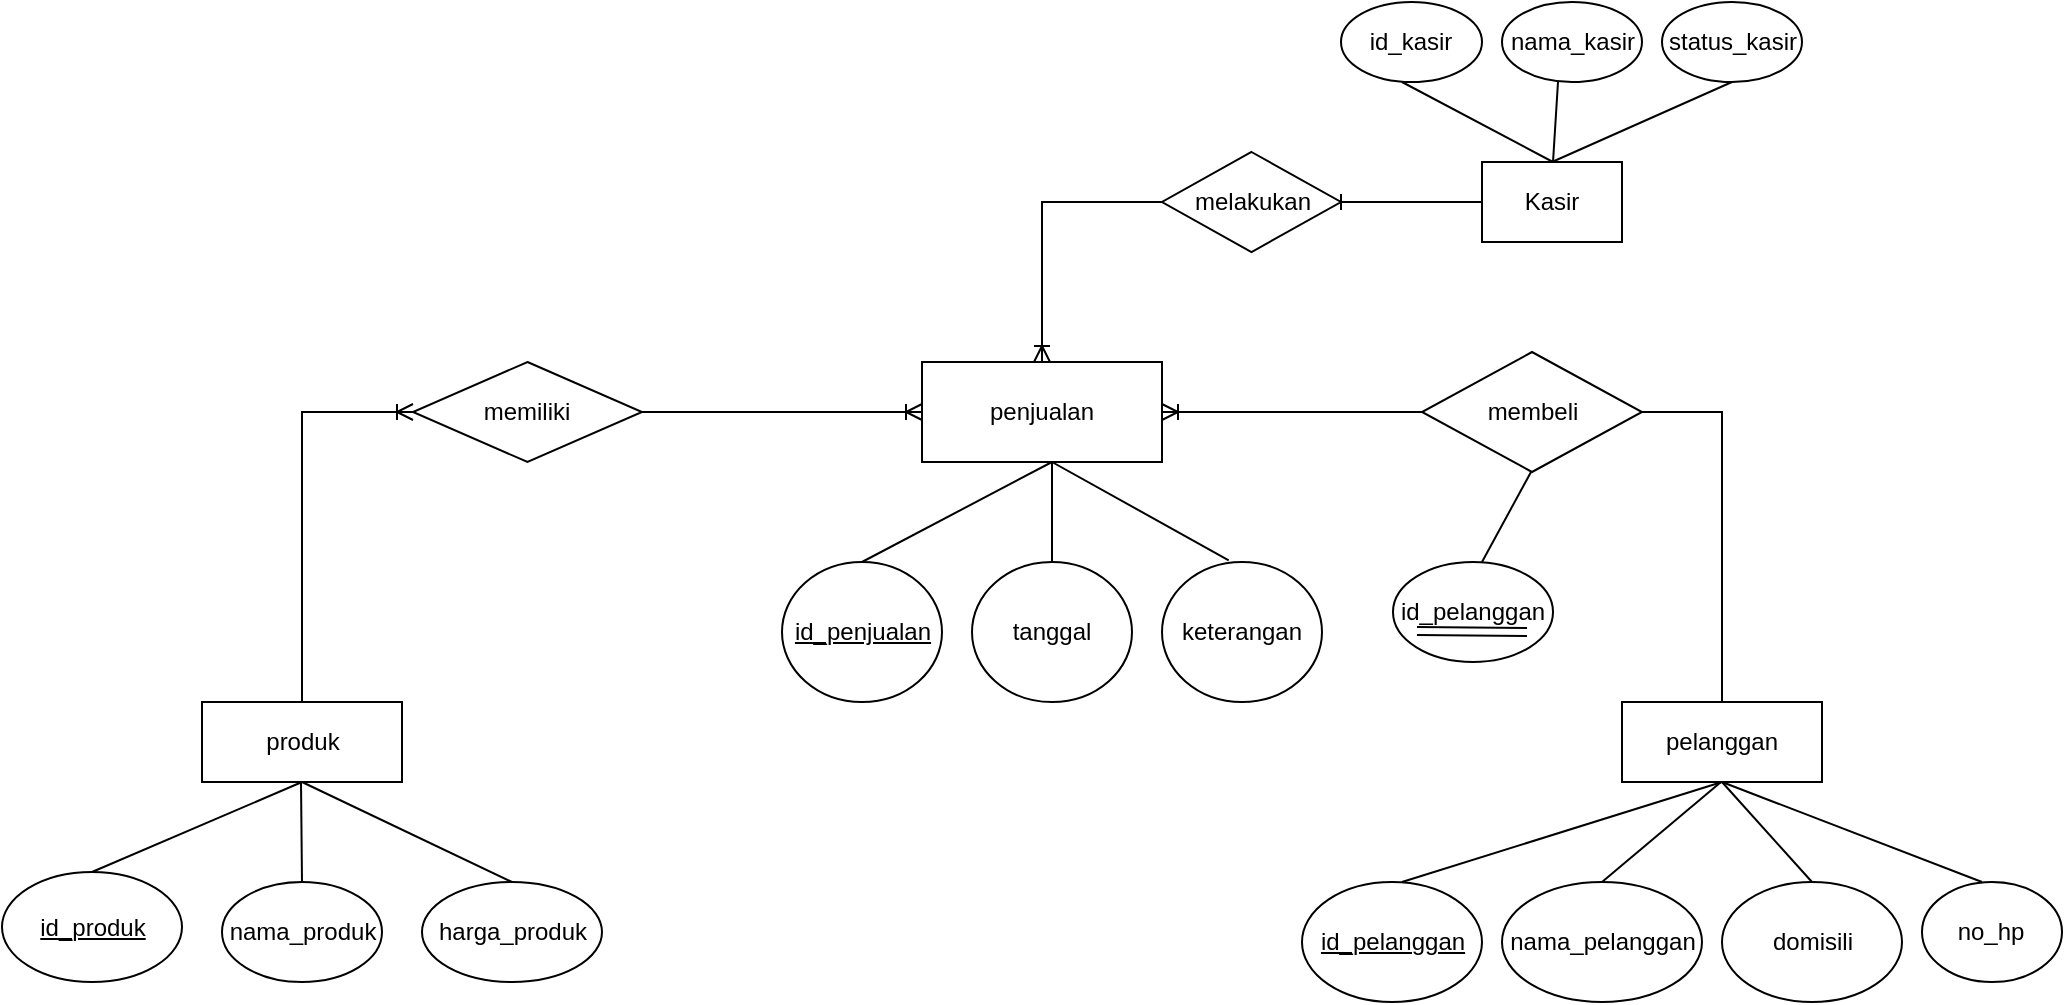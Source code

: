 <mxfile version="17.1.5" type="github">
  <diagram id="R2lEEEUBdFMjLlhIrx00" name="Page-1">
    <mxGraphModel dx="1718" dy="482" grid="1" gridSize="10" guides="1" tooltips="1" connect="1" arrows="1" fold="1" page="1" pageScale="1" pageWidth="850" pageHeight="1100" math="0" shadow="0" extFonts="Permanent Marker^https://fonts.googleapis.com/css?family=Permanent+Marker">
      <root>
        <mxCell id="0" />
        <mxCell id="1" parent="0" />
        <mxCell id="pWj3Hf8z9nEtYZWXzRSV-18" value="" style="rounded=0;whiteSpace=wrap;html=1;pointerEvents=0;fontFamily=Helvetica;fontSize=12;fontColor=default;strokeColor=default;fillColor=none;" vertex="1" parent="1">
          <mxGeometry x="360" y="220" width="120" height="50" as="geometry" />
        </mxCell>
        <mxCell id="pWj3Hf8z9nEtYZWXzRSV-19" value="penjualan" style="text;html=1;strokeColor=none;fillColor=none;align=center;verticalAlign=middle;whiteSpace=wrap;rounded=0;pointerEvents=0;fontFamily=Helvetica;fontSize=12;fontColor=default;" vertex="1" parent="1">
          <mxGeometry x="385" y="230" width="70" height="30" as="geometry" />
        </mxCell>
        <mxCell id="pWj3Hf8z9nEtYZWXzRSV-26" value="" style="ellipse;whiteSpace=wrap;html=1;pointerEvents=0;fontFamily=Helvetica;fontSize=12;fontColor=default;strokeColor=default;fillColor=none;" vertex="1" parent="1">
          <mxGeometry x="290" y="320" width="80" height="70" as="geometry" />
        </mxCell>
        <mxCell id="pWj3Hf8z9nEtYZWXzRSV-27" value="&lt;u&gt;id_penjualan&lt;/u&gt;" style="text;html=1;strokeColor=none;fillColor=none;align=center;verticalAlign=middle;whiteSpace=wrap;rounded=0;pointerEvents=0;fontFamily=Helvetica;fontSize=12;fontColor=default;" vertex="1" parent="1">
          <mxGeometry x="294.5" y="340" width="71" height="30" as="geometry" />
        </mxCell>
        <mxCell id="pWj3Hf8z9nEtYZWXzRSV-28" value="" style="endArrow=none;html=1;rounded=0;fontFamily=Helvetica;fontSize=12;fontColor=default;entryX=0.417;entryY=-0.012;entryDx=0;entryDy=0;entryPerimeter=0;" edge="1" parent="1" target="pWj3Hf8z9nEtYZWXzRSV-35">
          <mxGeometry width="50" height="50" relative="1" as="geometry">
            <mxPoint x="425" y="270" as="sourcePoint" />
            <mxPoint x="485" y="320" as="targetPoint" />
          </mxGeometry>
        </mxCell>
        <mxCell id="pWj3Hf8z9nEtYZWXzRSV-29" value="" style="ellipse;whiteSpace=wrap;html=1;pointerEvents=0;fontFamily=Helvetica;fontSize=12;fontColor=default;strokeColor=default;fillColor=none;" vertex="1" parent="1">
          <mxGeometry x="385" y="320" width="80" height="70" as="geometry" />
        </mxCell>
        <mxCell id="pWj3Hf8z9nEtYZWXzRSV-30" value="keterangan" style="text;html=1;strokeColor=none;fillColor=none;align=center;verticalAlign=middle;whiteSpace=wrap;rounded=0;pointerEvents=0;fontFamily=Helvetica;fontSize=12;fontColor=default;" vertex="1" parent="1">
          <mxGeometry x="490" y="340" width="60" height="30" as="geometry" />
        </mxCell>
        <mxCell id="pWj3Hf8z9nEtYZWXzRSV-31" value="tanggal" style="text;html=1;strokeColor=none;fillColor=none;align=center;verticalAlign=middle;whiteSpace=wrap;rounded=0;pointerEvents=0;fontFamily=Helvetica;fontSize=12;fontColor=default;" vertex="1" parent="1">
          <mxGeometry x="395" y="340" width="60" height="30" as="geometry" />
        </mxCell>
        <mxCell id="pWj3Hf8z9nEtYZWXzRSV-33" value="" style="endArrow=none;html=1;rounded=0;fontFamily=Helvetica;fontSize=12;fontColor=default;" edge="1" parent="1">
          <mxGeometry width="50" height="50" relative="1" as="geometry">
            <mxPoint x="425" y="320" as="sourcePoint" />
            <mxPoint x="425" y="270" as="targetPoint" />
          </mxGeometry>
        </mxCell>
        <mxCell id="pWj3Hf8z9nEtYZWXzRSV-34" value="" style="endArrow=none;html=1;rounded=0;fontFamily=Helvetica;fontSize=12;fontColor=default;exitX=0.5;exitY=0;exitDx=0;exitDy=0;" edge="1" parent="1" source="pWj3Hf8z9nEtYZWXzRSV-26">
          <mxGeometry width="50" height="50" relative="1" as="geometry">
            <mxPoint x="360" y="300" as="sourcePoint" />
            <mxPoint x="425" y="270" as="targetPoint" />
          </mxGeometry>
        </mxCell>
        <mxCell id="pWj3Hf8z9nEtYZWXzRSV-35" value="" style="ellipse;whiteSpace=wrap;html=1;pointerEvents=0;fontFamily=Helvetica;fontSize=12;fontColor=default;strokeColor=default;fillColor=none;" vertex="1" parent="1">
          <mxGeometry x="480" y="320" width="80" height="70" as="geometry" />
        </mxCell>
        <mxCell id="pWj3Hf8z9nEtYZWXzRSV-41" value="" style="rounded=0;whiteSpace=wrap;html=1;pointerEvents=0;fontFamily=Helvetica;fontSize=12;fontColor=default;strokeColor=default;fillColor=none;" vertex="1" parent="1">
          <mxGeometry x="710" y="390" width="100" height="40" as="geometry" />
        </mxCell>
        <mxCell id="pWj3Hf8z9nEtYZWXzRSV-43" value="pelanggan" style="text;html=1;strokeColor=none;fillColor=none;align=center;verticalAlign=middle;whiteSpace=wrap;rounded=0;pointerEvents=0;fontFamily=Helvetica;fontSize=12;fontColor=default;" vertex="1" parent="1">
          <mxGeometry x="730" y="395" width="60" height="30" as="geometry" />
        </mxCell>
        <mxCell id="pWj3Hf8z9nEtYZWXzRSV-47" value="" style="endArrow=none;html=1;rounded=0;fontFamily=Helvetica;fontSize=12;fontColor=default;" edge="1" parent="1">
          <mxGeometry width="50" height="50" relative="1" as="geometry">
            <mxPoint x="600" y="480" as="sourcePoint" />
            <mxPoint x="760" y="430" as="targetPoint" />
          </mxGeometry>
        </mxCell>
        <mxCell id="pWj3Hf8z9nEtYZWXzRSV-48" value="" style="endArrow=none;html=1;rounded=0;fontFamily=Helvetica;fontSize=12;fontColor=default;exitX=0.5;exitY=0;exitDx=0;exitDy=0;" edge="1" parent="1" source="pWj3Hf8z9nEtYZWXzRSV-59">
          <mxGeometry width="50" height="50" relative="1" as="geometry">
            <mxPoint x="800" y="480" as="sourcePoint" />
            <mxPoint x="760" y="430" as="targetPoint" />
          </mxGeometry>
        </mxCell>
        <mxCell id="pWj3Hf8z9nEtYZWXzRSV-49" value="" style="endArrow=none;html=1;rounded=0;fontFamily=Helvetica;fontSize=12;fontColor=default;exitX=0.5;exitY=0;exitDx=0;exitDy=0;" edge="1" parent="1" source="pWj3Hf8z9nEtYZWXzRSV-56">
          <mxGeometry width="50" height="50" relative="1" as="geometry">
            <mxPoint x="700" y="480" as="sourcePoint" />
            <mxPoint x="759.5" y="430" as="targetPoint" />
          </mxGeometry>
        </mxCell>
        <mxCell id="pWj3Hf8z9nEtYZWXzRSV-51" value="" style="endArrow=none;html=1;rounded=0;fontFamily=Helvetica;fontSize=12;fontColor=default;" edge="1" parent="1">
          <mxGeometry width="50" height="50" relative="1" as="geometry">
            <mxPoint x="760" y="430" as="sourcePoint" />
            <mxPoint x="890" y="480" as="targetPoint" />
          </mxGeometry>
        </mxCell>
        <mxCell id="pWj3Hf8z9nEtYZWXzRSV-52" value="" style="ellipse;whiteSpace=wrap;html=1;pointerEvents=0;fontFamily=Helvetica;fontSize=12;fontColor=default;strokeColor=default;fillColor=none;" vertex="1" parent="1">
          <mxGeometry x="550" y="480" width="90" height="60" as="geometry" />
        </mxCell>
        <mxCell id="pWj3Hf8z9nEtYZWXzRSV-53" value="&lt;u&gt;id_pelanggan&lt;/u&gt;" style="text;html=1;strokeColor=none;fillColor=none;align=center;verticalAlign=middle;whiteSpace=wrap;rounded=0;pointerEvents=0;fontFamily=Helvetica;fontSize=12;fontColor=default;" vertex="1" parent="1">
          <mxGeometry x="559.5" y="495" width="71" height="30" as="geometry" />
        </mxCell>
        <mxCell id="pWj3Hf8z9nEtYZWXzRSV-56" value="" style="ellipse;whiteSpace=wrap;html=1;pointerEvents=0;fontFamily=Helvetica;fontSize=12;fontColor=default;strokeColor=default;fillColor=none;" vertex="1" parent="1">
          <mxGeometry x="650" y="480" width="100" height="60" as="geometry" />
        </mxCell>
        <mxCell id="pWj3Hf8z9nEtYZWXzRSV-57" value="nama_pelanggan" style="text;html=1;strokeColor=none;fillColor=none;align=center;verticalAlign=middle;whiteSpace=wrap;rounded=0;pointerEvents=0;fontFamily=Helvetica;fontSize=12;fontColor=default;" vertex="1" parent="1">
          <mxGeometry x="664.5" y="495" width="71" height="30" as="geometry" />
        </mxCell>
        <mxCell id="pWj3Hf8z9nEtYZWXzRSV-59" value="" style="ellipse;whiteSpace=wrap;html=1;pointerEvents=0;fontFamily=Helvetica;fontSize=12;fontColor=default;strokeColor=default;fillColor=none;" vertex="1" parent="1">
          <mxGeometry x="760" y="480" width="90" height="60" as="geometry" />
        </mxCell>
        <mxCell id="pWj3Hf8z9nEtYZWXzRSV-60" value="domisili" style="text;html=1;strokeColor=none;fillColor=none;align=center;verticalAlign=middle;whiteSpace=wrap;rounded=0;pointerEvents=0;fontFamily=Helvetica;fontSize=12;fontColor=default;" vertex="1" parent="1">
          <mxGeometry x="769.5" y="495" width="71" height="30" as="geometry" />
        </mxCell>
        <mxCell id="pWj3Hf8z9nEtYZWXzRSV-65" value="" style="ellipse;whiteSpace=wrap;html=1;pointerEvents=0;fontFamily=Helvetica;fontSize=12;fontColor=default;strokeColor=default;fillColor=none;" vertex="1" parent="1">
          <mxGeometry x="860" y="480" width="70" height="50" as="geometry" />
        </mxCell>
        <mxCell id="pWj3Hf8z9nEtYZWXzRSV-67" value="no_hp" style="text;html=1;strokeColor=none;fillColor=none;align=center;verticalAlign=middle;whiteSpace=wrap;rounded=0;pointerEvents=0;fontFamily=Helvetica;fontSize=12;fontColor=default;" vertex="1" parent="1">
          <mxGeometry x="859" y="490" width="71" height="30" as="geometry" />
        </mxCell>
        <mxCell id="pWj3Hf8z9nEtYZWXzRSV-107" style="edgeStyle=orthogonalEdgeStyle;rounded=0;orthogonalLoop=1;jettySize=auto;html=1;exitX=0.5;exitY=0;exitDx=0;exitDy=0;entryX=0;entryY=0.5;entryDx=0;entryDy=0;fontFamily=Helvetica;fontSize=12;fontColor=default;endArrow=ERoneToMany;endFill=0;" edge="1" parent="1" source="pWj3Hf8z9nEtYZWXzRSV-69" target="pWj3Hf8z9nEtYZWXzRSV-103">
          <mxGeometry relative="1" as="geometry" />
        </mxCell>
        <mxCell id="pWj3Hf8z9nEtYZWXzRSV-69" value="" style="rounded=0;whiteSpace=wrap;html=1;pointerEvents=0;fontFamily=Helvetica;fontSize=12;fontColor=default;strokeColor=default;fillColor=none;" vertex="1" parent="1">
          <mxGeometry y="390" width="100" height="40" as="geometry" />
        </mxCell>
        <mxCell id="pWj3Hf8z9nEtYZWXzRSV-70" value="produk" style="text;html=1;strokeColor=none;fillColor=none;align=center;verticalAlign=middle;whiteSpace=wrap;rounded=0;pointerEvents=0;fontFamily=Helvetica;fontSize=12;fontColor=default;" vertex="1" parent="1">
          <mxGeometry x="14.5" y="395" width="71" height="30" as="geometry" />
        </mxCell>
        <mxCell id="pWj3Hf8z9nEtYZWXzRSV-71" value="" style="endArrow=none;html=1;rounded=0;fontFamily=Helvetica;fontSize=12;fontColor=default;exitX=0.5;exitY=0;exitDx=0;exitDy=0;" edge="1" parent="1" source="pWj3Hf8z9nEtYZWXzRSV-74">
          <mxGeometry width="50" height="50" relative="1" as="geometry">
            <mxPoint y="480" as="sourcePoint" />
            <mxPoint x="50" y="430" as="targetPoint" />
          </mxGeometry>
        </mxCell>
        <mxCell id="pWj3Hf8z9nEtYZWXzRSV-72" value="" style="endArrow=none;html=1;rounded=0;fontFamily=Helvetica;fontSize=12;fontColor=default;exitX=0.5;exitY=0;exitDx=0;exitDy=0;" edge="1" parent="1" source="pWj3Hf8z9nEtYZWXzRSV-81">
          <mxGeometry width="50" height="50" relative="1" as="geometry">
            <mxPoint x="160" y="480" as="sourcePoint" />
            <mxPoint x="50" y="430" as="targetPoint" />
          </mxGeometry>
        </mxCell>
        <mxCell id="pWj3Hf8z9nEtYZWXzRSV-74" value="" style="ellipse;whiteSpace=wrap;html=1;pointerEvents=0;fontFamily=Helvetica;fontSize=12;fontColor=default;strokeColor=default;fillColor=none;" vertex="1" parent="1">
          <mxGeometry x="-100" y="475" width="90" height="55" as="geometry" />
        </mxCell>
        <mxCell id="pWj3Hf8z9nEtYZWXzRSV-75" value="" style="endArrow=none;html=1;rounded=0;fontFamily=Helvetica;fontSize=12;fontColor=default;" edge="1" parent="1">
          <mxGeometry width="50" height="50" relative="1" as="geometry">
            <mxPoint x="50" y="480" as="sourcePoint" />
            <mxPoint x="49.5" y="430" as="targetPoint" />
          </mxGeometry>
        </mxCell>
        <mxCell id="pWj3Hf8z9nEtYZWXzRSV-76" value="&lt;u&gt;id_produk&lt;/u&gt;" style="text;html=1;strokeColor=none;fillColor=none;align=center;verticalAlign=middle;whiteSpace=wrap;rounded=0;pointerEvents=0;fontFamily=Helvetica;fontSize=12;fontColor=default;" vertex="1" parent="1">
          <mxGeometry x="-90.5" y="487.5" width="71" height="30" as="geometry" />
        </mxCell>
        <mxCell id="pWj3Hf8z9nEtYZWXzRSV-77" value="" style="ellipse;whiteSpace=wrap;html=1;pointerEvents=0;fontFamily=Helvetica;fontSize=12;fontColor=default;strokeColor=default;fillColor=none;" vertex="1" parent="1">
          <mxGeometry x="10" y="480" width="80" height="50" as="geometry" />
        </mxCell>
        <mxCell id="pWj3Hf8z9nEtYZWXzRSV-79" value="nama_produk" style="text;html=1;strokeColor=none;fillColor=none;align=center;verticalAlign=middle;whiteSpace=wrap;rounded=0;pointerEvents=0;fontFamily=Helvetica;fontSize=12;fontColor=default;" vertex="1" parent="1">
          <mxGeometry x="14.5" y="490" width="71" height="30" as="geometry" />
        </mxCell>
        <mxCell id="pWj3Hf8z9nEtYZWXzRSV-81" value="" style="ellipse;whiteSpace=wrap;html=1;pointerEvents=0;fontFamily=Helvetica;fontSize=12;fontColor=default;strokeColor=default;fillColor=none;" vertex="1" parent="1">
          <mxGeometry x="110" y="480" width="90" height="50" as="geometry" />
        </mxCell>
        <mxCell id="pWj3Hf8z9nEtYZWXzRSV-82" value="harga_produk" style="text;html=1;strokeColor=none;fillColor=none;align=center;verticalAlign=middle;whiteSpace=wrap;rounded=0;pointerEvents=0;fontFamily=Helvetica;fontSize=12;fontColor=default;" vertex="1" parent="1">
          <mxGeometry x="119.5" y="490" width="71" height="30" as="geometry" />
        </mxCell>
        <mxCell id="pWj3Hf8z9nEtYZWXzRSV-93" style="edgeStyle=orthogonalEdgeStyle;rounded=0;orthogonalLoop=1;jettySize=auto;html=1;exitX=1;exitY=0.5;exitDx=0;exitDy=0;entryX=0.5;entryY=0;entryDx=0;entryDy=0;fontFamily=Helvetica;fontSize=12;fontColor=default;endArrow=baseDash;endFill=0;" edge="1" parent="1" source="pWj3Hf8z9nEtYZWXzRSV-90" target="pWj3Hf8z9nEtYZWXzRSV-41">
          <mxGeometry relative="1" as="geometry" />
        </mxCell>
        <mxCell id="pWj3Hf8z9nEtYZWXzRSV-96" style="edgeStyle=orthogonalEdgeStyle;rounded=0;orthogonalLoop=1;jettySize=auto;html=1;exitX=0;exitY=0.5;exitDx=0;exitDy=0;entryX=1;entryY=0.5;entryDx=0;entryDy=0;fontFamily=Helvetica;fontSize=12;fontColor=default;endArrow=ERoneToMany;endFill=0;" edge="1" parent="1" source="pWj3Hf8z9nEtYZWXzRSV-90" target="pWj3Hf8z9nEtYZWXzRSV-18">
          <mxGeometry relative="1" as="geometry" />
        </mxCell>
        <mxCell id="pWj3Hf8z9nEtYZWXzRSV-90" value="" style="rhombus;whiteSpace=wrap;html=1;pointerEvents=0;fontFamily=Helvetica;fontSize=12;fontColor=default;strokeColor=default;fillColor=none;" vertex="1" parent="1">
          <mxGeometry x="610" y="215" width="110" height="60" as="geometry" />
        </mxCell>
        <mxCell id="pWj3Hf8z9nEtYZWXzRSV-91" value="membeli" style="text;html=1;strokeColor=none;fillColor=none;align=center;verticalAlign=middle;whiteSpace=wrap;rounded=0;pointerEvents=0;fontFamily=Helvetica;fontSize=12;fontColor=default;" vertex="1" parent="1">
          <mxGeometry x="629.5" y="230" width="71" height="30" as="geometry" />
        </mxCell>
        <mxCell id="pWj3Hf8z9nEtYZWXzRSV-97" value="" style="endArrow=none;html=1;rounded=0;fontFamily=Helvetica;fontSize=12;fontColor=default;" edge="1" parent="1">
          <mxGeometry width="50" height="50" relative="1" as="geometry">
            <mxPoint x="640" y="320" as="sourcePoint" />
            <mxPoint x="664.5" y="275" as="targetPoint" />
          </mxGeometry>
        </mxCell>
        <mxCell id="pWj3Hf8z9nEtYZWXzRSV-98" value="" style="ellipse;whiteSpace=wrap;html=1;pointerEvents=0;fontFamily=Helvetica;fontSize=12;fontColor=default;strokeColor=default;fillColor=none;" vertex="1" parent="1">
          <mxGeometry x="595.5" y="320" width="80" height="50" as="geometry" />
        </mxCell>
        <mxCell id="pWj3Hf8z9nEtYZWXzRSV-100" value="" style="shape=link;html=1;rounded=0;fontFamily=Helvetica;fontSize=12;fontColor=default;endArrow=ERoneToMany;endFill=0;" edge="1" parent="1">
          <mxGeometry width="100" relative="1" as="geometry">
            <mxPoint x="607.5" y="354.5" as="sourcePoint" />
            <mxPoint x="662.5" y="355" as="targetPoint" />
          </mxGeometry>
        </mxCell>
        <mxCell id="pWj3Hf8z9nEtYZWXzRSV-101" value="id_pelanggan" style="text;html=1;strokeColor=none;fillColor=none;align=center;verticalAlign=middle;whiteSpace=wrap;rounded=0;pointerEvents=0;fontFamily=Helvetica;fontSize=12;fontColor=default;" vertex="1" parent="1">
          <mxGeometry x="600" y="330" width="71" height="30" as="geometry" />
        </mxCell>
        <mxCell id="pWj3Hf8z9nEtYZWXzRSV-110" style="edgeStyle=orthogonalEdgeStyle;rounded=0;orthogonalLoop=1;jettySize=auto;html=1;exitX=1;exitY=0.5;exitDx=0;exitDy=0;entryX=0;entryY=0.5;entryDx=0;entryDy=0;fontFamily=Helvetica;fontSize=12;fontColor=default;endArrow=ERoneToMany;endFill=0;" edge="1" parent="1" source="pWj3Hf8z9nEtYZWXzRSV-103" target="pWj3Hf8z9nEtYZWXzRSV-18">
          <mxGeometry relative="1" as="geometry" />
        </mxCell>
        <mxCell id="pWj3Hf8z9nEtYZWXzRSV-103" value="" style="rhombus;whiteSpace=wrap;html=1;pointerEvents=0;fontFamily=Helvetica;fontSize=12;fontColor=default;strokeColor=default;fillColor=none;" vertex="1" parent="1">
          <mxGeometry x="105.5" y="220" width="114.5" height="50" as="geometry" />
        </mxCell>
        <mxCell id="pWj3Hf8z9nEtYZWXzRSV-106" value="memiliki" style="text;html=1;strokeColor=none;fillColor=none;align=center;verticalAlign=middle;whiteSpace=wrap;rounded=0;pointerEvents=0;fontFamily=Helvetica;fontSize=12;fontColor=default;" vertex="1" parent="1">
          <mxGeometry x="127.25" y="230" width="71" height="30" as="geometry" />
        </mxCell>
        <mxCell id="pWj3Hf8z9nEtYZWXzRSV-133" style="edgeStyle=orthogonalEdgeStyle;rounded=0;orthogonalLoop=1;jettySize=auto;html=1;exitX=0;exitY=0.5;exitDx=0;exitDy=0;entryX=1;entryY=0.5;entryDx=0;entryDy=0;fontFamily=Helvetica;fontSize=12;fontColor=default;endArrow=baseDash;endFill=0;" edge="1" parent="1" source="pWj3Hf8z9nEtYZWXzRSV-111" target="pWj3Hf8z9nEtYZWXzRSV-131">
          <mxGeometry relative="1" as="geometry" />
        </mxCell>
        <mxCell id="pWj3Hf8z9nEtYZWXzRSV-111" value="Kasir" style="rounded=0;whiteSpace=wrap;html=1;pointerEvents=0;fontFamily=Helvetica;fontSize=12;fontColor=default;strokeColor=default;fillColor=none;" vertex="1" parent="1">
          <mxGeometry x="640" y="120" width="70" height="40" as="geometry" />
        </mxCell>
        <mxCell id="pWj3Hf8z9nEtYZWXzRSV-112" value="" style="endArrow=none;html=1;rounded=0;fontFamily=Helvetica;fontSize=12;fontColor=default;" edge="1" parent="1">
          <mxGeometry width="50" height="50" relative="1" as="geometry">
            <mxPoint x="675.5" y="120" as="sourcePoint" />
            <mxPoint x="600" y="80" as="targetPoint" />
          </mxGeometry>
        </mxCell>
        <mxCell id="pWj3Hf8z9nEtYZWXzRSV-113" value="" style="ellipse;whiteSpace=wrap;html=1;pointerEvents=0;fontFamily=Helvetica;fontSize=12;fontColor=default;strokeColor=default;fillColor=none;" vertex="1" parent="1">
          <mxGeometry x="569.5" y="40" width="70.5" height="40" as="geometry" />
        </mxCell>
        <mxCell id="pWj3Hf8z9nEtYZWXzRSV-116" value="id_kasir" style="text;html=1;strokeColor=none;fillColor=none;align=center;verticalAlign=middle;whiteSpace=wrap;rounded=0;pointerEvents=0;fontFamily=Helvetica;fontSize=12;fontColor=default;" vertex="1" parent="1">
          <mxGeometry x="569" y="45" width="71" height="30" as="geometry" />
        </mxCell>
        <mxCell id="pWj3Hf8z9nEtYZWXzRSV-117" value="" style="endArrow=none;html=1;rounded=0;fontFamily=Helvetica;fontSize=12;fontColor=default;entryX=0.5;entryY=1;entryDx=0;entryDy=0;" edge="1" parent="1" target="pWj3Hf8z9nEtYZWXzRSV-126">
          <mxGeometry width="50" height="50" relative="1" as="geometry">
            <mxPoint x="675" y="120" as="sourcePoint" />
            <mxPoint x="750" y="80" as="targetPoint" />
          </mxGeometry>
        </mxCell>
        <mxCell id="pWj3Hf8z9nEtYZWXzRSV-118" value="" style="endArrow=none;html=1;rounded=0;fontFamily=Helvetica;fontSize=12;fontColor=default;entryX=0.4;entryY=1;entryDx=0;entryDy=0;entryPerimeter=0;" edge="1" parent="1" target="pWj3Hf8z9nEtYZWXzRSV-122">
          <mxGeometry width="50" height="50" relative="1" as="geometry">
            <mxPoint x="675.5" y="120" as="sourcePoint" />
            <mxPoint x="676" y="80" as="targetPoint" />
          </mxGeometry>
        </mxCell>
        <mxCell id="pWj3Hf8z9nEtYZWXzRSV-122" value="" style="ellipse;whiteSpace=wrap;html=1;pointerEvents=0;fontFamily=Helvetica;fontSize=12;fontColor=default;strokeColor=default;fillColor=none;" vertex="1" parent="1">
          <mxGeometry x="650" y="40" width="70" height="40" as="geometry" />
        </mxCell>
        <mxCell id="pWj3Hf8z9nEtYZWXzRSV-125" value="nama_kasir" style="text;html=1;strokeColor=none;fillColor=none;align=center;verticalAlign=middle;whiteSpace=wrap;rounded=0;pointerEvents=0;fontFamily=Helvetica;fontSize=12;fontColor=default;" vertex="1" parent="1">
          <mxGeometry x="650" y="45" width="71" height="30" as="geometry" />
        </mxCell>
        <mxCell id="pWj3Hf8z9nEtYZWXzRSV-126" value="" style="ellipse;whiteSpace=wrap;html=1;pointerEvents=0;fontFamily=Helvetica;fontSize=12;fontColor=default;strokeColor=default;fillColor=none;" vertex="1" parent="1">
          <mxGeometry x="730" y="40" width="70" height="40" as="geometry" />
        </mxCell>
        <mxCell id="pWj3Hf8z9nEtYZWXzRSV-127" value="status_kasir" style="text;html=1;strokeColor=none;fillColor=none;align=center;verticalAlign=middle;whiteSpace=wrap;rounded=0;pointerEvents=0;fontFamily=Helvetica;fontSize=12;fontColor=default;" vertex="1" parent="1">
          <mxGeometry x="730" y="45" width="71" height="30" as="geometry" />
        </mxCell>
        <mxCell id="pWj3Hf8z9nEtYZWXzRSV-134" style="edgeStyle=orthogonalEdgeStyle;rounded=0;orthogonalLoop=1;jettySize=auto;html=1;exitX=0;exitY=0.5;exitDx=0;exitDy=0;entryX=0.5;entryY=0;entryDx=0;entryDy=0;fontFamily=Helvetica;fontSize=12;fontColor=default;endArrow=ERoneToMany;endFill=0;" edge="1" parent="1" source="pWj3Hf8z9nEtYZWXzRSV-131" target="pWj3Hf8z9nEtYZWXzRSV-18">
          <mxGeometry relative="1" as="geometry" />
        </mxCell>
        <mxCell id="pWj3Hf8z9nEtYZWXzRSV-131" value="" style="rhombus;whiteSpace=wrap;html=1;pointerEvents=0;fontFamily=Helvetica;fontSize=12;fontColor=default;strokeColor=default;fillColor=none;" vertex="1" parent="1">
          <mxGeometry x="480" y="115" width="89.5" height="50" as="geometry" />
        </mxCell>
        <mxCell id="pWj3Hf8z9nEtYZWXzRSV-132" value="melakukan" style="text;html=1;strokeColor=none;fillColor=none;align=center;verticalAlign=middle;whiteSpace=wrap;rounded=0;pointerEvents=0;fontFamily=Helvetica;fontSize=12;fontColor=default;" vertex="1" parent="1">
          <mxGeometry x="490" y="125" width="71" height="30" as="geometry" />
        </mxCell>
      </root>
    </mxGraphModel>
  </diagram>
</mxfile>
